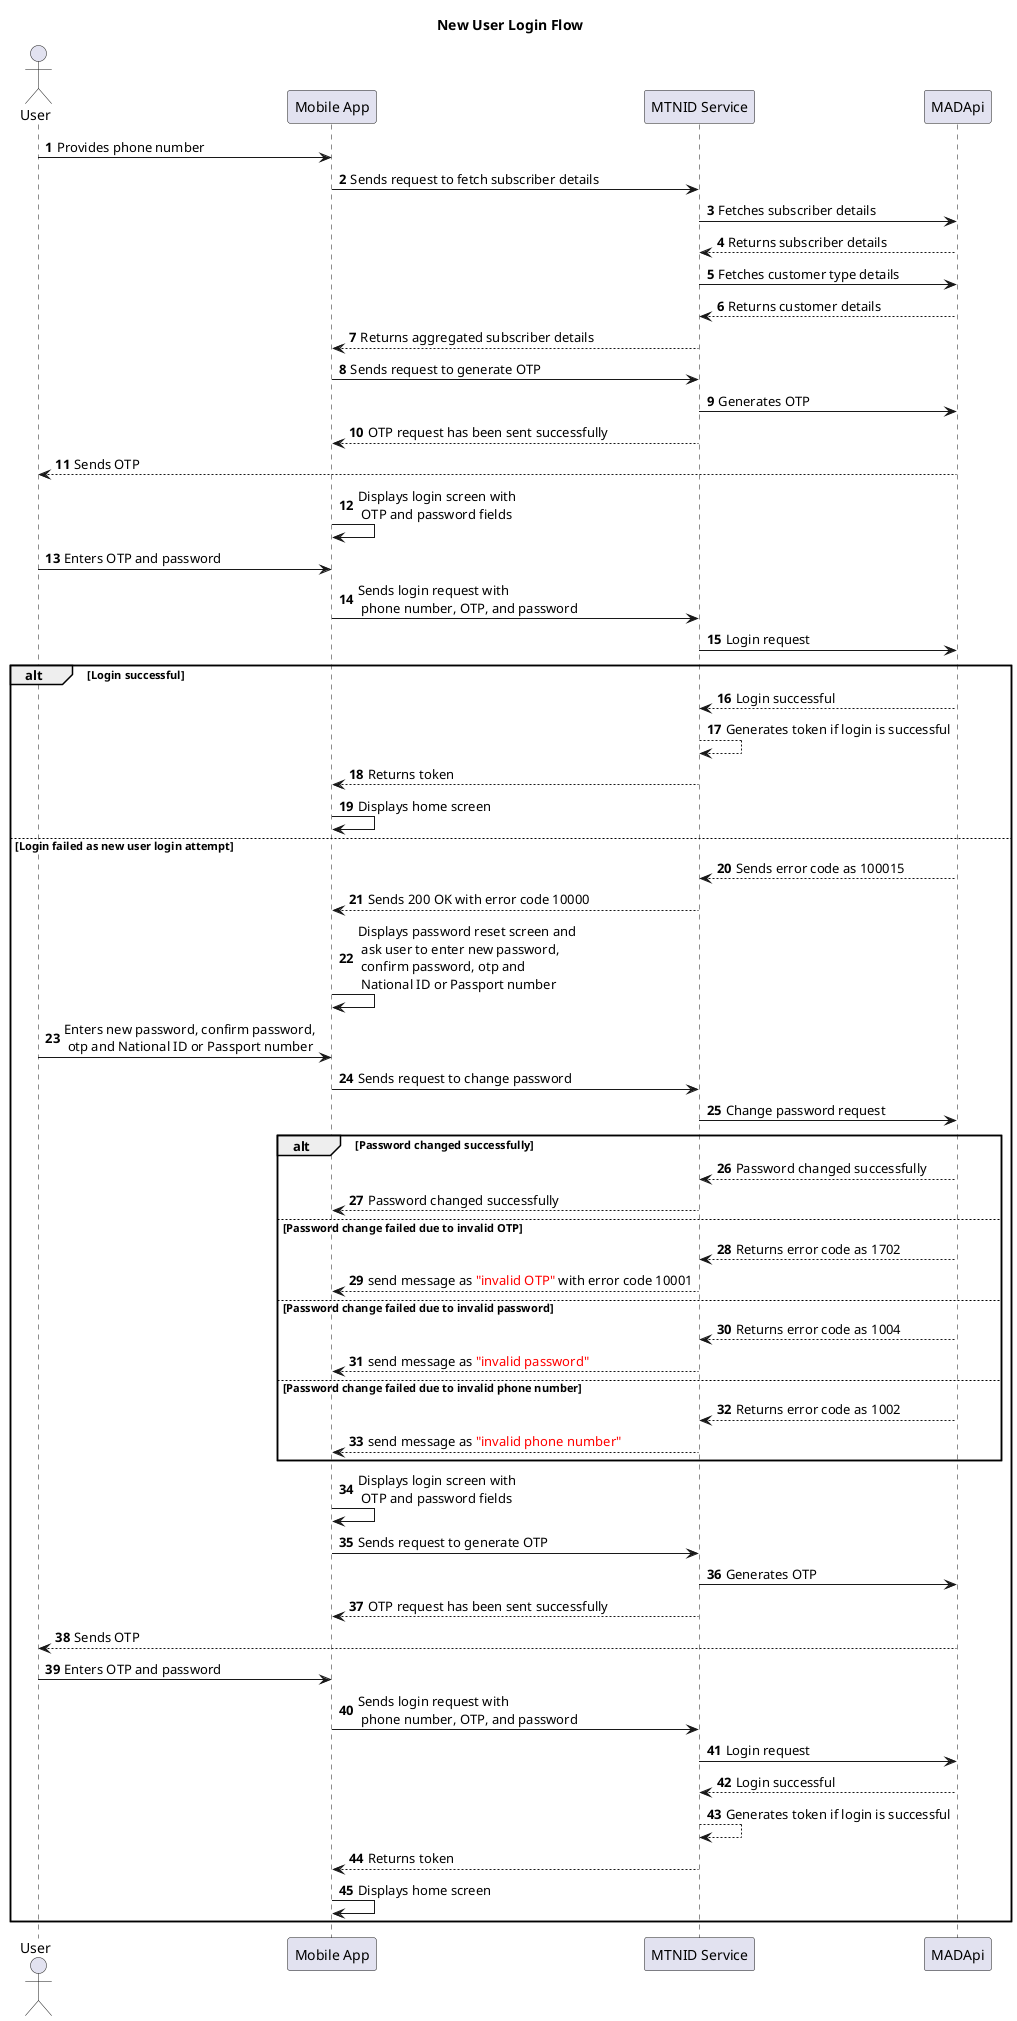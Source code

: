 @startuml Login Flow
title New User Login Flow

autonumber

actor User
participant "Mobile App" as App
participant "MTNID Service" as Backend
participant "MADApi" as MADApi

User -> App: Provides phone number
'Fetch subscriber details
App -> Backend: Sends request to fetch subscriber details
Backend -> MADApi: Fetches subscriber details
MADApi --> Backend: Returns subscriber details
Backend -> MADApi: Fetches customer type details
MADApi --> Backend: Returns customer details
Backend --> App: Returns aggregated subscriber details

'Send OTP generation request
App -> Backend: Sends request to generate OTP
Backend -> MADApi: Generates OTP
Backend --> App: OTP request has been sent successfully
MADApi --> User: Sends OTP
App -> App: Displays login screen with \n OTP and password fields

'Send Login request
User -> App: Enters OTP and password
App -> Backend: Sends login request with \n phone number, OTP, and password
Backend -> MADApi: Login request
alt Login successful
    MADApi --> Backend: Login successful
    Backend --> Backend: Generates token if login is successful
    Backend --> App: Returns token
    App -> App: Displays home screen
else Login failed as new user login attempt
    MADApi --> Backend: Sends error code as 100015
    Backend --> App: Sends 200 OK with error code 10000

    'Got 100015 error code, ask user to reset password
    App -> App: Displays password reset screen and \n ask user to enter new password,\n confirm password, otp and  \n National ID or Passport number
    User -> App: Enters new password, confirm password,\n otp and National ID or Passport number
    App -> Backend: Sends request to change password
    Backend -> MADApi: Change password request
    alt Password changed successfully
        MADApi --> Backend: Password changed successfully
        Backend --> App: Password changed successfully
    else Password change failed due to invalid OTP
        MADApi --> Backend: Returns error code as 1702
        Backend --> App: send message as <color:red>"invalid OTP"</color> with error code 10001
    else Password change failed due to invalid password
        MADApi --> Backend: Returns error code as 1004
        Backend --> App: send message as <color:red>"invalid password"</color>
    else Password change failed due to invalid phone number
        MADApi --> Backend: Returns error code as 1002
        Backend --> App: send message as <color:red>"invalid phone number"</color>
    end

    'Login with new password
    App -> App: Displays login screen with \n OTP and password fields
    'Send OTP generation request
    App -> Backend: Sends request to generate OTP
    Backend -> MADApi: Generates OTP
    Backend --> App: OTP request has been sent successfully
    MADApi --> User: Sends OTP
    User -> App: Enters OTP and password
    'Login with new password
    App -> Backend: Sends login request with \n phone number, OTP, and password
    Backend -> MADApi: Login request
    MADApi --> Backend: Login successful
    Backend --> Backend: Generates token if login is successful
    Backend --> App: Returns token
    App -> App: Displays home screen
end

@enduml

